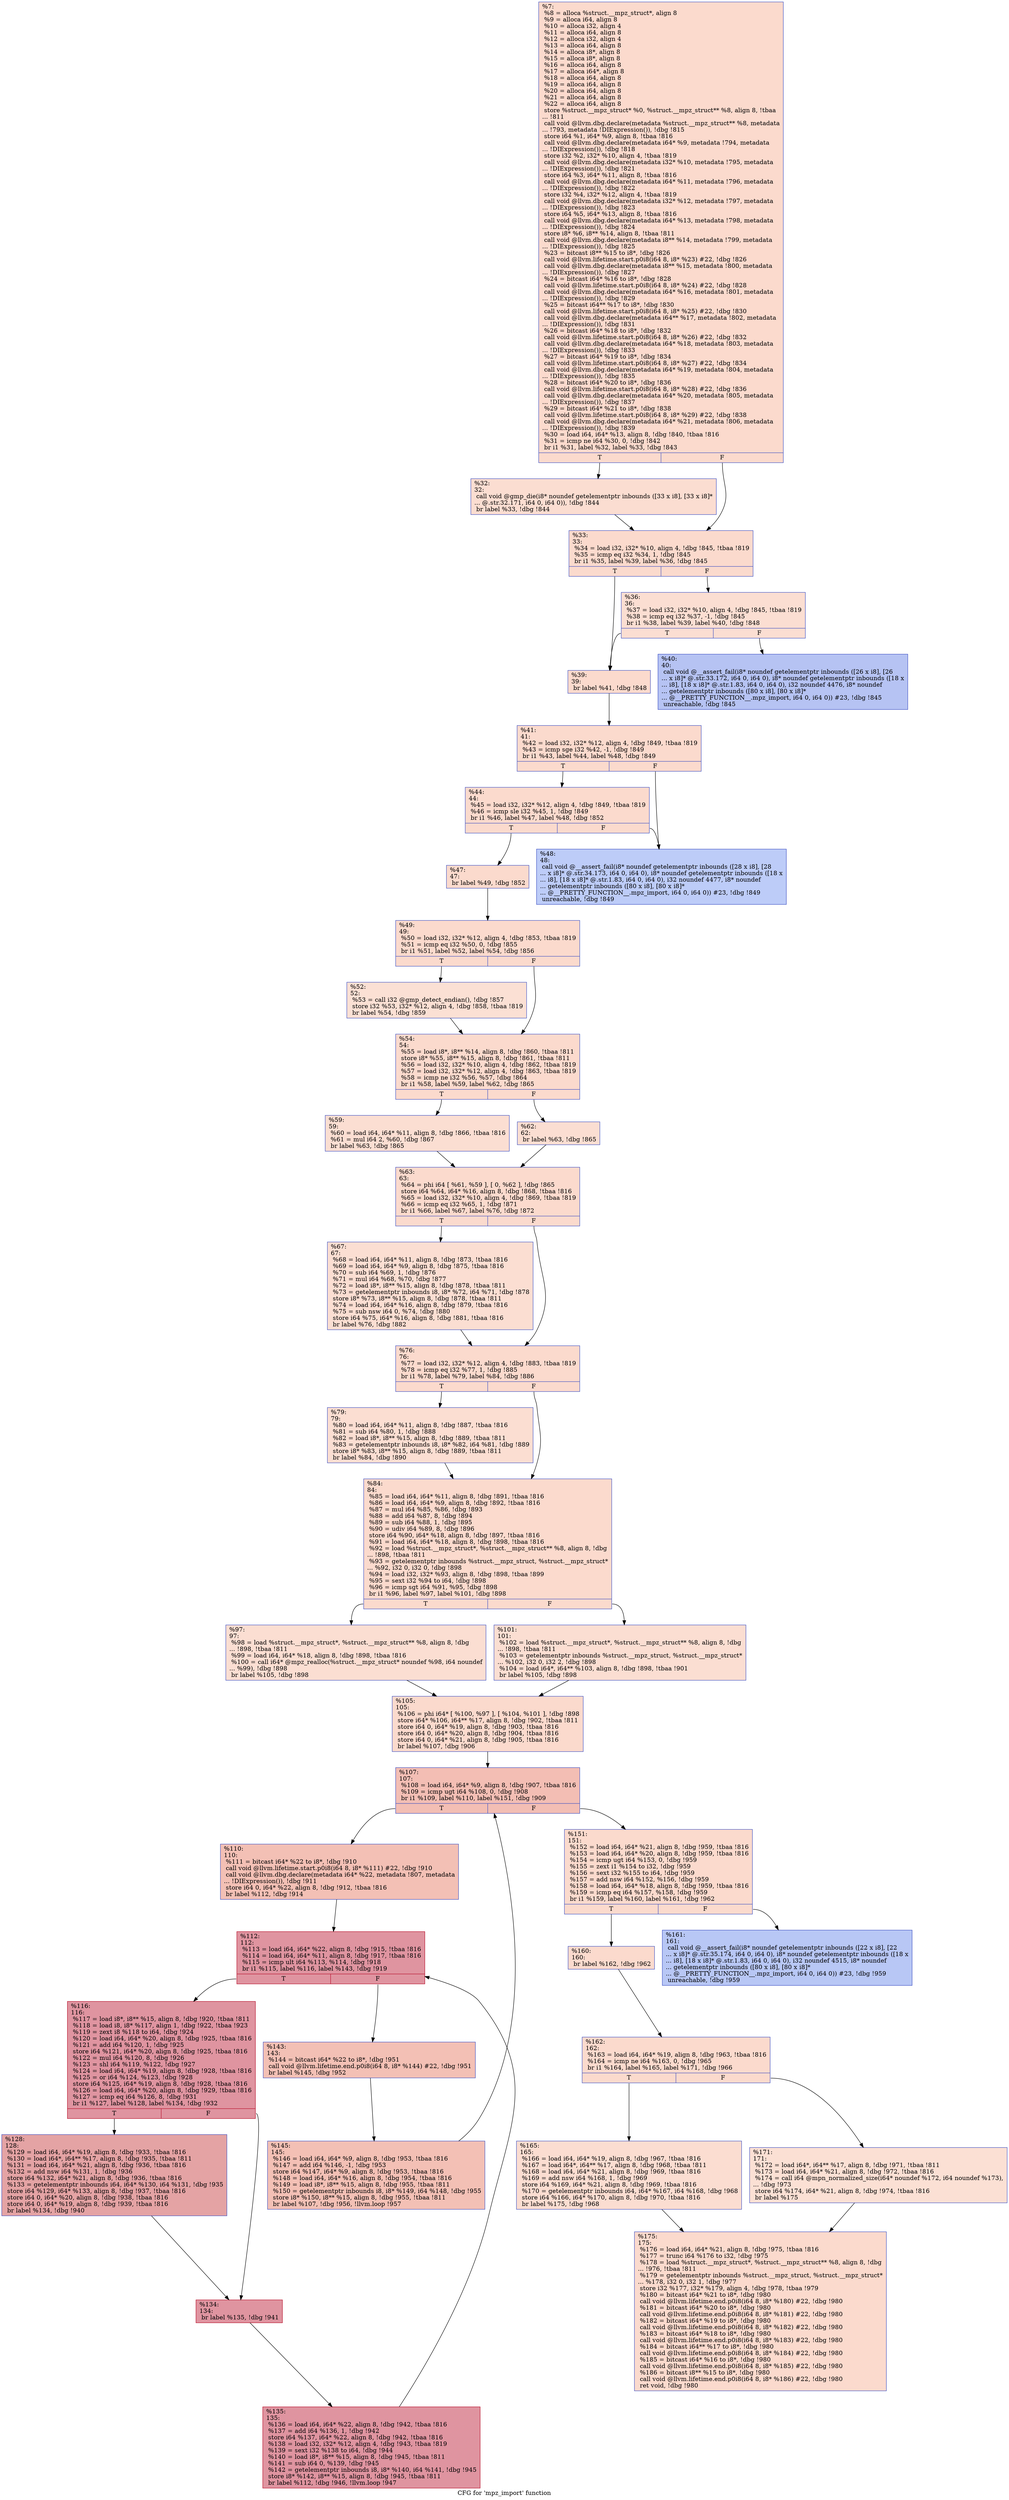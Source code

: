 digraph "CFG for 'mpz_import' function" {
	label="CFG for 'mpz_import' function";

	Node0x28dbea0 [shape=record,color="#3d50c3ff", style=filled, fillcolor="#f7ac8e70",label="{%7:\l  %8 = alloca %struct.__mpz_struct*, align 8\l  %9 = alloca i64, align 8\l  %10 = alloca i32, align 4\l  %11 = alloca i64, align 8\l  %12 = alloca i32, align 4\l  %13 = alloca i64, align 8\l  %14 = alloca i8*, align 8\l  %15 = alloca i8*, align 8\l  %16 = alloca i64, align 8\l  %17 = alloca i64*, align 8\l  %18 = alloca i64, align 8\l  %19 = alloca i64, align 8\l  %20 = alloca i64, align 8\l  %21 = alloca i64, align 8\l  %22 = alloca i64, align 8\l  store %struct.__mpz_struct* %0, %struct.__mpz_struct** %8, align 8, !tbaa\l... !811\l  call void @llvm.dbg.declare(metadata %struct.__mpz_struct** %8, metadata\l... !793, metadata !DIExpression()), !dbg !815\l  store i64 %1, i64* %9, align 8, !tbaa !816\l  call void @llvm.dbg.declare(metadata i64* %9, metadata !794, metadata\l... !DIExpression()), !dbg !818\l  store i32 %2, i32* %10, align 4, !tbaa !819\l  call void @llvm.dbg.declare(metadata i32* %10, metadata !795, metadata\l... !DIExpression()), !dbg !821\l  store i64 %3, i64* %11, align 8, !tbaa !816\l  call void @llvm.dbg.declare(metadata i64* %11, metadata !796, metadata\l... !DIExpression()), !dbg !822\l  store i32 %4, i32* %12, align 4, !tbaa !819\l  call void @llvm.dbg.declare(metadata i32* %12, metadata !797, metadata\l... !DIExpression()), !dbg !823\l  store i64 %5, i64* %13, align 8, !tbaa !816\l  call void @llvm.dbg.declare(metadata i64* %13, metadata !798, metadata\l... !DIExpression()), !dbg !824\l  store i8* %6, i8** %14, align 8, !tbaa !811\l  call void @llvm.dbg.declare(metadata i8** %14, metadata !799, metadata\l... !DIExpression()), !dbg !825\l  %23 = bitcast i8** %15 to i8*, !dbg !826\l  call void @llvm.lifetime.start.p0i8(i64 8, i8* %23) #22, !dbg !826\l  call void @llvm.dbg.declare(metadata i8** %15, metadata !800, metadata\l... !DIExpression()), !dbg !827\l  %24 = bitcast i64* %16 to i8*, !dbg !828\l  call void @llvm.lifetime.start.p0i8(i64 8, i8* %24) #22, !dbg !828\l  call void @llvm.dbg.declare(metadata i64* %16, metadata !801, metadata\l... !DIExpression()), !dbg !829\l  %25 = bitcast i64** %17 to i8*, !dbg !830\l  call void @llvm.lifetime.start.p0i8(i64 8, i8* %25) #22, !dbg !830\l  call void @llvm.dbg.declare(metadata i64** %17, metadata !802, metadata\l... !DIExpression()), !dbg !831\l  %26 = bitcast i64* %18 to i8*, !dbg !832\l  call void @llvm.lifetime.start.p0i8(i64 8, i8* %26) #22, !dbg !832\l  call void @llvm.dbg.declare(metadata i64* %18, metadata !803, metadata\l... !DIExpression()), !dbg !833\l  %27 = bitcast i64* %19 to i8*, !dbg !834\l  call void @llvm.lifetime.start.p0i8(i64 8, i8* %27) #22, !dbg !834\l  call void @llvm.dbg.declare(metadata i64* %19, metadata !804, metadata\l... !DIExpression()), !dbg !835\l  %28 = bitcast i64* %20 to i8*, !dbg !836\l  call void @llvm.lifetime.start.p0i8(i64 8, i8* %28) #22, !dbg !836\l  call void @llvm.dbg.declare(metadata i64* %20, metadata !805, metadata\l... !DIExpression()), !dbg !837\l  %29 = bitcast i64* %21 to i8*, !dbg !838\l  call void @llvm.lifetime.start.p0i8(i64 8, i8* %29) #22, !dbg !838\l  call void @llvm.dbg.declare(metadata i64* %21, metadata !806, metadata\l... !DIExpression()), !dbg !839\l  %30 = load i64, i64* %13, align 8, !dbg !840, !tbaa !816\l  %31 = icmp ne i64 %30, 0, !dbg !842\l  br i1 %31, label %32, label %33, !dbg !843\l|{<s0>T|<s1>F}}"];
	Node0x28dbea0:s0 -> Node0x28dff60;
	Node0x28dbea0:s1 -> Node0x28dffb0;
	Node0x28dff60 [shape=record,color="#3d50c3ff", style=filled, fillcolor="#f7b39670",label="{%32:\l32:                                               \l  call void @gmp_die(i8* noundef getelementptr inbounds ([33 x i8], [33 x i8]*\l... @.str.32.171, i64 0, i64 0)), !dbg !844\l  br label %33, !dbg !844\l}"];
	Node0x28dff60 -> Node0x28dffb0;
	Node0x28dffb0 [shape=record,color="#3d50c3ff", style=filled, fillcolor="#f7ac8e70",label="{%33:\l33:                                               \l  %34 = load i32, i32* %10, align 4, !dbg !845, !tbaa !819\l  %35 = icmp eq i32 %34, 1, !dbg !845\l  br i1 %35, label %39, label %36, !dbg !845\l|{<s0>T|<s1>F}}"];
	Node0x28dffb0:s0 -> Node0x28e0050;
	Node0x28dffb0:s1 -> Node0x28e0000;
	Node0x28e0000 [shape=record,color="#3d50c3ff", style=filled, fillcolor="#f7b59970",label="{%36:\l36:                                               \l  %37 = load i32, i32* %10, align 4, !dbg !845, !tbaa !819\l  %38 = icmp eq i32 %37, -1, !dbg !845\l  br i1 %38, label %39, label %40, !dbg !848\l|{<s0>T|<s1>F}}"];
	Node0x28e0000:s0 -> Node0x28e0050;
	Node0x28e0000:s1 -> Node0x28e00a0;
	Node0x28e0050 [shape=record,color="#3d50c3ff", style=filled, fillcolor="#f7ac8e70",label="{%39:\l39:                                               \l  br label %41, !dbg !848\l}"];
	Node0x28e0050 -> Node0x28e00f0;
	Node0x28e00a0 [shape=record,color="#3d50c3ff", style=filled, fillcolor="#5977e370",label="{%40:\l40:                                               \l  call void @__assert_fail(i8* noundef getelementptr inbounds ([26 x i8], [26\l... x i8]* @.str.33.172, i64 0, i64 0), i8* noundef getelementptr inbounds ([18 x\l... i8], [18 x i8]* @.str.1.83, i64 0, i64 0), i32 noundef 4476, i8* noundef\l... getelementptr inbounds ([80 x i8], [80 x i8]*\l... @__PRETTY_FUNCTION__.mpz_import, i64 0, i64 0)) #23, !dbg !845\l  unreachable, !dbg !845\l}"];
	Node0x28e00f0 [shape=record,color="#3d50c3ff", style=filled, fillcolor="#f7ac8e70",label="{%41:\l41:                                               \l  %42 = load i32, i32* %12, align 4, !dbg !849, !tbaa !819\l  %43 = icmp sge i32 %42, -1, !dbg !849\l  br i1 %43, label %44, label %48, !dbg !849\l|{<s0>T|<s1>F}}"];
	Node0x28e00f0:s0 -> Node0x28e0140;
	Node0x28e00f0:s1 -> Node0x28e01e0;
	Node0x28e0140 [shape=record,color="#3d50c3ff", style=filled, fillcolor="#f7ac8e70",label="{%44:\l44:                                               \l  %45 = load i32, i32* %12, align 4, !dbg !849, !tbaa !819\l  %46 = icmp sle i32 %45, 1, !dbg !849\l  br i1 %46, label %47, label %48, !dbg !852\l|{<s0>T|<s1>F}}"];
	Node0x28e0140:s0 -> Node0x28e0190;
	Node0x28e0140:s1 -> Node0x28e01e0;
	Node0x28e0190 [shape=record,color="#3d50c3ff", style=filled, fillcolor="#f7ac8e70",label="{%47:\l47:                                               \l  br label %49, !dbg !852\l}"];
	Node0x28e0190 -> Node0x28e0230;
	Node0x28e01e0 [shape=record,color="#3d50c3ff", style=filled, fillcolor="#6a8bef70",label="{%48:\l48:                                               \l  call void @__assert_fail(i8* noundef getelementptr inbounds ([28 x i8], [28\l... x i8]* @.str.34.173, i64 0, i64 0), i8* noundef getelementptr inbounds ([18 x\l... i8], [18 x i8]* @.str.1.83, i64 0, i64 0), i32 noundef 4477, i8* noundef\l... getelementptr inbounds ([80 x i8], [80 x i8]*\l... @__PRETTY_FUNCTION__.mpz_import, i64 0, i64 0)) #23, !dbg !849\l  unreachable, !dbg !849\l}"];
	Node0x28e0230 [shape=record,color="#3d50c3ff", style=filled, fillcolor="#f7ac8e70",label="{%49:\l49:                                               \l  %50 = load i32, i32* %12, align 4, !dbg !853, !tbaa !819\l  %51 = icmp eq i32 %50, 0, !dbg !855\l  br i1 %51, label %52, label %54, !dbg !856\l|{<s0>T|<s1>F}}"];
	Node0x28e0230:s0 -> Node0x28e0280;
	Node0x28e0230:s1 -> Node0x28e02d0;
	Node0x28e0280 [shape=record,color="#3d50c3ff", style=filled, fillcolor="#f7b99e70",label="{%52:\l52:                                               \l  %53 = call i32 @gmp_detect_endian(), !dbg !857\l  store i32 %53, i32* %12, align 4, !dbg !858, !tbaa !819\l  br label %54, !dbg !859\l}"];
	Node0x28e0280 -> Node0x28e02d0;
	Node0x28e02d0 [shape=record,color="#3d50c3ff", style=filled, fillcolor="#f7ac8e70",label="{%54:\l54:                                               \l  %55 = load i8*, i8** %14, align 8, !dbg !860, !tbaa !811\l  store i8* %55, i8** %15, align 8, !dbg !861, !tbaa !811\l  %56 = load i32, i32* %10, align 4, !dbg !862, !tbaa !819\l  %57 = load i32, i32* %12, align 4, !dbg !863, !tbaa !819\l  %58 = icmp ne i32 %56, %57, !dbg !864\l  br i1 %58, label %59, label %62, !dbg !865\l|{<s0>T|<s1>F}}"];
	Node0x28e02d0:s0 -> Node0x28e0320;
	Node0x28e02d0:s1 -> Node0x28e0370;
	Node0x28e0320 [shape=record,color="#3d50c3ff", style=filled, fillcolor="#f7b59970",label="{%59:\l59:                                               \l  %60 = load i64, i64* %11, align 8, !dbg !866, !tbaa !816\l  %61 = mul i64 2, %60, !dbg !867\l  br label %63, !dbg !865\l}"];
	Node0x28e0320 -> Node0x28e03c0;
	Node0x28e0370 [shape=record,color="#3d50c3ff", style=filled, fillcolor="#f7b59970",label="{%62:\l62:                                               \l  br label %63, !dbg !865\l}"];
	Node0x28e0370 -> Node0x28e03c0;
	Node0x28e03c0 [shape=record,color="#3d50c3ff", style=filled, fillcolor="#f7ac8e70",label="{%63:\l63:                                               \l  %64 = phi i64 [ %61, %59 ], [ 0, %62 ], !dbg !865\l  store i64 %64, i64* %16, align 8, !dbg !868, !tbaa !816\l  %65 = load i32, i32* %10, align 4, !dbg !869, !tbaa !819\l  %66 = icmp eq i32 %65, 1, !dbg !871\l  br i1 %66, label %67, label %76, !dbg !872\l|{<s0>T|<s1>F}}"];
	Node0x28e03c0:s0 -> Node0x28e0410;
	Node0x28e03c0:s1 -> Node0x28e0460;
	Node0x28e0410 [shape=record,color="#3d50c3ff", style=filled, fillcolor="#f7b59970",label="{%67:\l67:                                               \l  %68 = load i64, i64* %11, align 8, !dbg !873, !tbaa !816\l  %69 = load i64, i64* %9, align 8, !dbg !875, !tbaa !816\l  %70 = sub i64 %69, 1, !dbg !876\l  %71 = mul i64 %68, %70, !dbg !877\l  %72 = load i8*, i8** %15, align 8, !dbg !878, !tbaa !811\l  %73 = getelementptr inbounds i8, i8* %72, i64 %71, !dbg !878\l  store i8* %73, i8** %15, align 8, !dbg !878, !tbaa !811\l  %74 = load i64, i64* %16, align 8, !dbg !879, !tbaa !816\l  %75 = sub nsw i64 0, %74, !dbg !880\l  store i64 %75, i64* %16, align 8, !dbg !881, !tbaa !816\l  br label %76, !dbg !882\l}"];
	Node0x28e0410 -> Node0x28e0460;
	Node0x28e0460 [shape=record,color="#3d50c3ff", style=filled, fillcolor="#f7ac8e70",label="{%76:\l76:                                               \l  %77 = load i32, i32* %12, align 4, !dbg !883, !tbaa !819\l  %78 = icmp eq i32 %77, 1, !dbg !885\l  br i1 %78, label %79, label %84, !dbg !886\l|{<s0>T|<s1>F}}"];
	Node0x28e0460:s0 -> Node0x28e04b0;
	Node0x28e0460:s1 -> Node0x28e0500;
	Node0x28e04b0 [shape=record,color="#3d50c3ff", style=filled, fillcolor="#f7b59970",label="{%79:\l79:                                               \l  %80 = load i64, i64* %11, align 8, !dbg !887, !tbaa !816\l  %81 = sub i64 %80, 1, !dbg !888\l  %82 = load i8*, i8** %15, align 8, !dbg !889, !tbaa !811\l  %83 = getelementptr inbounds i8, i8* %82, i64 %81, !dbg !889\l  store i8* %83, i8** %15, align 8, !dbg !889, !tbaa !811\l  br label %84, !dbg !890\l}"];
	Node0x28e04b0 -> Node0x28e0500;
	Node0x28e0500 [shape=record,color="#3d50c3ff", style=filled, fillcolor="#f7ac8e70",label="{%84:\l84:                                               \l  %85 = load i64, i64* %11, align 8, !dbg !891, !tbaa !816\l  %86 = load i64, i64* %9, align 8, !dbg !892, !tbaa !816\l  %87 = mul i64 %85, %86, !dbg !893\l  %88 = add i64 %87, 8, !dbg !894\l  %89 = sub i64 %88, 1, !dbg !895\l  %90 = udiv i64 %89, 8, !dbg !896\l  store i64 %90, i64* %18, align 8, !dbg !897, !tbaa !816\l  %91 = load i64, i64* %18, align 8, !dbg !898, !tbaa !816\l  %92 = load %struct.__mpz_struct*, %struct.__mpz_struct** %8, align 8, !dbg\l... !898, !tbaa !811\l  %93 = getelementptr inbounds %struct.__mpz_struct, %struct.__mpz_struct*\l... %92, i32 0, i32 0, !dbg !898\l  %94 = load i32, i32* %93, align 8, !dbg !898, !tbaa !899\l  %95 = sext i32 %94 to i64, !dbg !898\l  %96 = icmp sgt i64 %91, %95, !dbg !898\l  br i1 %96, label %97, label %101, !dbg !898\l|{<s0>T|<s1>F}}"];
	Node0x28e0500:s0 -> Node0x28e0550;
	Node0x28e0500:s1 -> Node0x28e05a0;
	Node0x28e0550 [shape=record,color="#3d50c3ff", style=filled, fillcolor="#f7b59970",label="{%97:\l97:                                               \l  %98 = load %struct.__mpz_struct*, %struct.__mpz_struct** %8, align 8, !dbg\l... !898, !tbaa !811\l  %99 = load i64, i64* %18, align 8, !dbg !898, !tbaa !816\l  %100 = call i64* @mpz_realloc(%struct.__mpz_struct* noundef %98, i64 noundef\l... %99), !dbg !898\l  br label %105, !dbg !898\l}"];
	Node0x28e0550 -> Node0x28e05f0;
	Node0x28e05a0 [shape=record,color="#3d50c3ff", style=filled, fillcolor="#f7b59970",label="{%101:\l101:                                              \l  %102 = load %struct.__mpz_struct*, %struct.__mpz_struct** %8, align 8, !dbg\l... !898, !tbaa !811\l  %103 = getelementptr inbounds %struct.__mpz_struct, %struct.__mpz_struct*\l... %102, i32 0, i32 2, !dbg !898\l  %104 = load i64*, i64** %103, align 8, !dbg !898, !tbaa !901\l  br label %105, !dbg !898\l}"];
	Node0x28e05a0 -> Node0x28e05f0;
	Node0x28e05f0 [shape=record,color="#3d50c3ff", style=filled, fillcolor="#f7ac8e70",label="{%105:\l105:                                              \l  %106 = phi i64* [ %100, %97 ], [ %104, %101 ], !dbg !898\l  store i64* %106, i64** %17, align 8, !dbg !902, !tbaa !811\l  store i64 0, i64* %19, align 8, !dbg !903, !tbaa !816\l  store i64 0, i64* %20, align 8, !dbg !904, !tbaa !816\l  store i64 0, i64* %21, align 8, !dbg !905, !tbaa !816\l  br label %107, !dbg !906\l}"];
	Node0x28e05f0 -> Node0x28e0640;
	Node0x28e0640 [shape=record,color="#3d50c3ff", style=filled, fillcolor="#e36c5570",label="{%107:\l107:                                              \l  %108 = load i64, i64* %9, align 8, !dbg !907, !tbaa !816\l  %109 = icmp ugt i64 %108, 0, !dbg !908\l  br i1 %109, label %110, label %151, !dbg !909\l|{<s0>T|<s1>F}}"];
	Node0x28e0640:s0 -> Node0x28e0690;
	Node0x28e0640:s1 -> Node0x28e0910;
	Node0x28e0690 [shape=record,color="#3d50c3ff", style=filled, fillcolor="#e5705870",label="{%110:\l110:                                              \l  %111 = bitcast i64* %22 to i8*, !dbg !910\l  call void @llvm.lifetime.start.p0i8(i64 8, i8* %111) #22, !dbg !910\l  call void @llvm.dbg.declare(metadata i64* %22, metadata !807, metadata\l... !DIExpression()), !dbg !911\l  store i64 0, i64* %22, align 8, !dbg !912, !tbaa !816\l  br label %112, !dbg !914\l}"];
	Node0x28e0690 -> Node0x28e06e0;
	Node0x28e06e0 [shape=record,color="#b70d28ff", style=filled, fillcolor="#b70d2870",label="{%112:\l112:                                              \l  %113 = load i64, i64* %22, align 8, !dbg !915, !tbaa !816\l  %114 = load i64, i64* %11, align 8, !dbg !917, !tbaa !816\l  %115 = icmp ult i64 %113, %114, !dbg !918\l  br i1 %115, label %116, label %143, !dbg !919\l|{<s0>T|<s1>F}}"];
	Node0x28e06e0:s0 -> Node0x28e0730;
	Node0x28e06e0:s1 -> Node0x28e0870;
	Node0x28e0730 [shape=record,color="#b70d28ff", style=filled, fillcolor="#b70d2870",label="{%116:\l116:                                              \l  %117 = load i8*, i8** %15, align 8, !dbg !920, !tbaa !811\l  %118 = load i8, i8* %117, align 1, !dbg !922, !tbaa !923\l  %119 = zext i8 %118 to i64, !dbg !924\l  %120 = load i64, i64* %20, align 8, !dbg !925, !tbaa !816\l  %121 = add i64 %120, 1, !dbg !925\l  store i64 %121, i64* %20, align 8, !dbg !925, !tbaa !816\l  %122 = mul i64 %120, 8, !dbg !926\l  %123 = shl i64 %119, %122, !dbg !927\l  %124 = load i64, i64* %19, align 8, !dbg !928, !tbaa !816\l  %125 = or i64 %124, %123, !dbg !928\l  store i64 %125, i64* %19, align 8, !dbg !928, !tbaa !816\l  %126 = load i64, i64* %20, align 8, !dbg !929, !tbaa !816\l  %127 = icmp eq i64 %126, 8, !dbg !931\l  br i1 %127, label %128, label %134, !dbg !932\l|{<s0>T|<s1>F}}"];
	Node0x28e0730:s0 -> Node0x28e0780;
	Node0x28e0730:s1 -> Node0x28e07d0;
	Node0x28e0780 [shape=record,color="#3d50c3ff", style=filled, fillcolor="#c32e3170",label="{%128:\l128:                                              \l  %129 = load i64, i64* %19, align 8, !dbg !933, !tbaa !816\l  %130 = load i64*, i64** %17, align 8, !dbg !935, !tbaa !811\l  %131 = load i64, i64* %21, align 8, !dbg !936, !tbaa !816\l  %132 = add nsw i64 %131, 1, !dbg !936\l  store i64 %132, i64* %21, align 8, !dbg !936, !tbaa !816\l  %133 = getelementptr inbounds i64, i64* %130, i64 %131, !dbg !935\l  store i64 %129, i64* %133, align 8, !dbg !937, !tbaa !816\l  store i64 0, i64* %20, align 8, !dbg !938, !tbaa !816\l  store i64 0, i64* %19, align 8, !dbg !939, !tbaa !816\l  br label %134, !dbg !940\l}"];
	Node0x28e0780 -> Node0x28e07d0;
	Node0x28e07d0 [shape=record,color="#b70d28ff", style=filled, fillcolor="#b70d2870",label="{%134:\l134:                                              \l  br label %135, !dbg !941\l}"];
	Node0x28e07d0 -> Node0x28e0820;
	Node0x28e0820 [shape=record,color="#b70d28ff", style=filled, fillcolor="#b70d2870",label="{%135:\l135:                                              \l  %136 = load i64, i64* %22, align 8, !dbg !942, !tbaa !816\l  %137 = add i64 %136, 1, !dbg !942\l  store i64 %137, i64* %22, align 8, !dbg !942, !tbaa !816\l  %138 = load i32, i32* %12, align 4, !dbg !943, !tbaa !819\l  %139 = sext i32 %138 to i64, !dbg !944\l  %140 = load i8*, i8** %15, align 8, !dbg !945, !tbaa !811\l  %141 = sub i64 0, %139, !dbg !945\l  %142 = getelementptr inbounds i8, i8* %140, i64 %141, !dbg !945\l  store i8* %142, i8** %15, align 8, !dbg !945, !tbaa !811\l  br label %112, !dbg !946, !llvm.loop !947\l}"];
	Node0x28e0820 -> Node0x28e06e0;
	Node0x28e0870 [shape=record,color="#3d50c3ff", style=filled, fillcolor="#e5705870",label="{%143:\l143:                                              \l  %144 = bitcast i64* %22 to i8*, !dbg !951\l  call void @llvm.lifetime.end.p0i8(i64 8, i8* %144) #22, !dbg !951\l  br label %145, !dbg !952\l}"];
	Node0x28e0870 -> Node0x28e08c0;
	Node0x28e08c0 [shape=record,color="#3d50c3ff", style=filled, fillcolor="#e5705870",label="{%145:\l145:                                              \l  %146 = load i64, i64* %9, align 8, !dbg !953, !tbaa !816\l  %147 = add i64 %146, -1, !dbg !953\l  store i64 %147, i64* %9, align 8, !dbg !953, !tbaa !816\l  %148 = load i64, i64* %16, align 8, !dbg !954, !tbaa !816\l  %149 = load i8*, i8** %15, align 8, !dbg !955, !tbaa !811\l  %150 = getelementptr inbounds i8, i8* %149, i64 %148, !dbg !955\l  store i8* %150, i8** %15, align 8, !dbg !955, !tbaa !811\l  br label %107, !dbg !956, !llvm.loop !957\l}"];
	Node0x28e08c0 -> Node0x28e0640;
	Node0x28e0910 [shape=record,color="#3d50c3ff", style=filled, fillcolor="#f7ac8e70",label="{%151:\l151:                                              \l  %152 = load i64, i64* %21, align 8, !dbg !959, !tbaa !816\l  %153 = load i64, i64* %20, align 8, !dbg !959, !tbaa !816\l  %154 = icmp ugt i64 %153, 0, !dbg !959\l  %155 = zext i1 %154 to i32, !dbg !959\l  %156 = sext i32 %155 to i64, !dbg !959\l  %157 = add nsw i64 %152, %156, !dbg !959\l  %158 = load i64, i64* %18, align 8, !dbg !959, !tbaa !816\l  %159 = icmp eq i64 %157, %158, !dbg !959\l  br i1 %159, label %160, label %161, !dbg !962\l|{<s0>T|<s1>F}}"];
	Node0x28e0910:s0 -> Node0x28e0960;
	Node0x28e0910:s1 -> Node0x28e09b0;
	Node0x28e0960 [shape=record,color="#3d50c3ff", style=filled, fillcolor="#f7ac8e70",label="{%160:\l160:                                              \l  br label %162, !dbg !962\l}"];
	Node0x28e0960 -> Node0x28e0a00;
	Node0x28e09b0 [shape=record,color="#3d50c3ff", style=filled, fillcolor="#5f7fe870",label="{%161:\l161:                                              \l  call void @__assert_fail(i8* noundef getelementptr inbounds ([22 x i8], [22\l... x i8]* @.str.35.174, i64 0, i64 0), i8* noundef getelementptr inbounds ([18 x\l... i8], [18 x i8]* @.str.1.83, i64 0, i64 0), i32 noundef 4515, i8* noundef\l... getelementptr inbounds ([80 x i8], [80 x i8]*\l... @__PRETTY_FUNCTION__.mpz_import, i64 0, i64 0)) #23, !dbg !959\l  unreachable, !dbg !959\l}"];
	Node0x28e0a00 [shape=record,color="#3d50c3ff", style=filled, fillcolor="#f7ac8e70",label="{%162:\l162:                                              \l  %163 = load i64, i64* %19, align 8, !dbg !963, !tbaa !816\l  %164 = icmp ne i64 %163, 0, !dbg !965\l  br i1 %164, label %165, label %171, !dbg !966\l|{<s0>T|<s1>F}}"];
	Node0x28e0a00:s0 -> Node0x28e0a50;
	Node0x28e0a00:s1 -> Node0x28e0aa0;
	Node0x28e0a50 [shape=record,color="#3d50c3ff", style=filled, fillcolor="#f7b39670",label="{%165:\l165:                                              \l  %166 = load i64, i64* %19, align 8, !dbg !967, !tbaa !816\l  %167 = load i64*, i64** %17, align 8, !dbg !968, !tbaa !811\l  %168 = load i64, i64* %21, align 8, !dbg !969, !tbaa !816\l  %169 = add nsw i64 %168, 1, !dbg !969\l  store i64 %169, i64* %21, align 8, !dbg !969, !tbaa !816\l  %170 = getelementptr inbounds i64, i64* %167, i64 %168, !dbg !968\l  store i64 %166, i64* %170, align 8, !dbg !970, !tbaa !816\l  br label %175, !dbg !968\l}"];
	Node0x28e0a50 -> Node0x28e0af0;
	Node0x28e0aa0 [shape=record,color="#3d50c3ff", style=filled, fillcolor="#f7b99e70",label="{%171:\l171:                                              \l  %172 = load i64*, i64** %17, align 8, !dbg !971, !tbaa !811\l  %173 = load i64, i64* %21, align 8, !dbg !972, !tbaa !816\l  %174 = call i64 @mpn_normalized_size(i64* noundef %172, i64 noundef %173),\l... !dbg !973\l  store i64 %174, i64* %21, align 8, !dbg !974, !tbaa !816\l  br label %175\l}"];
	Node0x28e0aa0 -> Node0x28e0af0;
	Node0x28e0af0 [shape=record,color="#3d50c3ff", style=filled, fillcolor="#f7ac8e70",label="{%175:\l175:                                              \l  %176 = load i64, i64* %21, align 8, !dbg !975, !tbaa !816\l  %177 = trunc i64 %176 to i32, !dbg !975\l  %178 = load %struct.__mpz_struct*, %struct.__mpz_struct** %8, align 8, !dbg\l... !976, !tbaa !811\l  %179 = getelementptr inbounds %struct.__mpz_struct, %struct.__mpz_struct*\l... %178, i32 0, i32 1, !dbg !977\l  store i32 %177, i32* %179, align 4, !dbg !978, !tbaa !979\l  %180 = bitcast i64* %21 to i8*, !dbg !980\l  call void @llvm.lifetime.end.p0i8(i64 8, i8* %180) #22, !dbg !980\l  %181 = bitcast i64* %20 to i8*, !dbg !980\l  call void @llvm.lifetime.end.p0i8(i64 8, i8* %181) #22, !dbg !980\l  %182 = bitcast i64* %19 to i8*, !dbg !980\l  call void @llvm.lifetime.end.p0i8(i64 8, i8* %182) #22, !dbg !980\l  %183 = bitcast i64* %18 to i8*, !dbg !980\l  call void @llvm.lifetime.end.p0i8(i64 8, i8* %183) #22, !dbg !980\l  %184 = bitcast i64** %17 to i8*, !dbg !980\l  call void @llvm.lifetime.end.p0i8(i64 8, i8* %184) #22, !dbg !980\l  %185 = bitcast i64* %16 to i8*, !dbg !980\l  call void @llvm.lifetime.end.p0i8(i64 8, i8* %185) #22, !dbg !980\l  %186 = bitcast i8** %15 to i8*, !dbg !980\l  call void @llvm.lifetime.end.p0i8(i64 8, i8* %186) #22, !dbg !980\l  ret void, !dbg !980\l}"];
}
